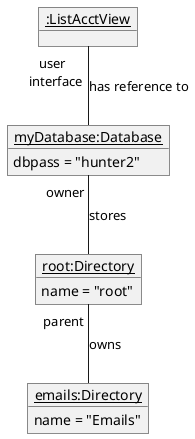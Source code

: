 @startuml

object "<u>:ListAcctView" as o1

object "<u>myDatabase:Database" as o2
o2 : dbpass = "hunter2"


object "<u>root:Directory" as o3
o3 : name = "root"


object "<u>emails:Directory" as o4
o4 : name = "Emails"


o1 "user \n interface" -- o2 : has reference to
o2 "owner" -- o3 : stores
o3 "parent" -- o4 : owns

@enduml
